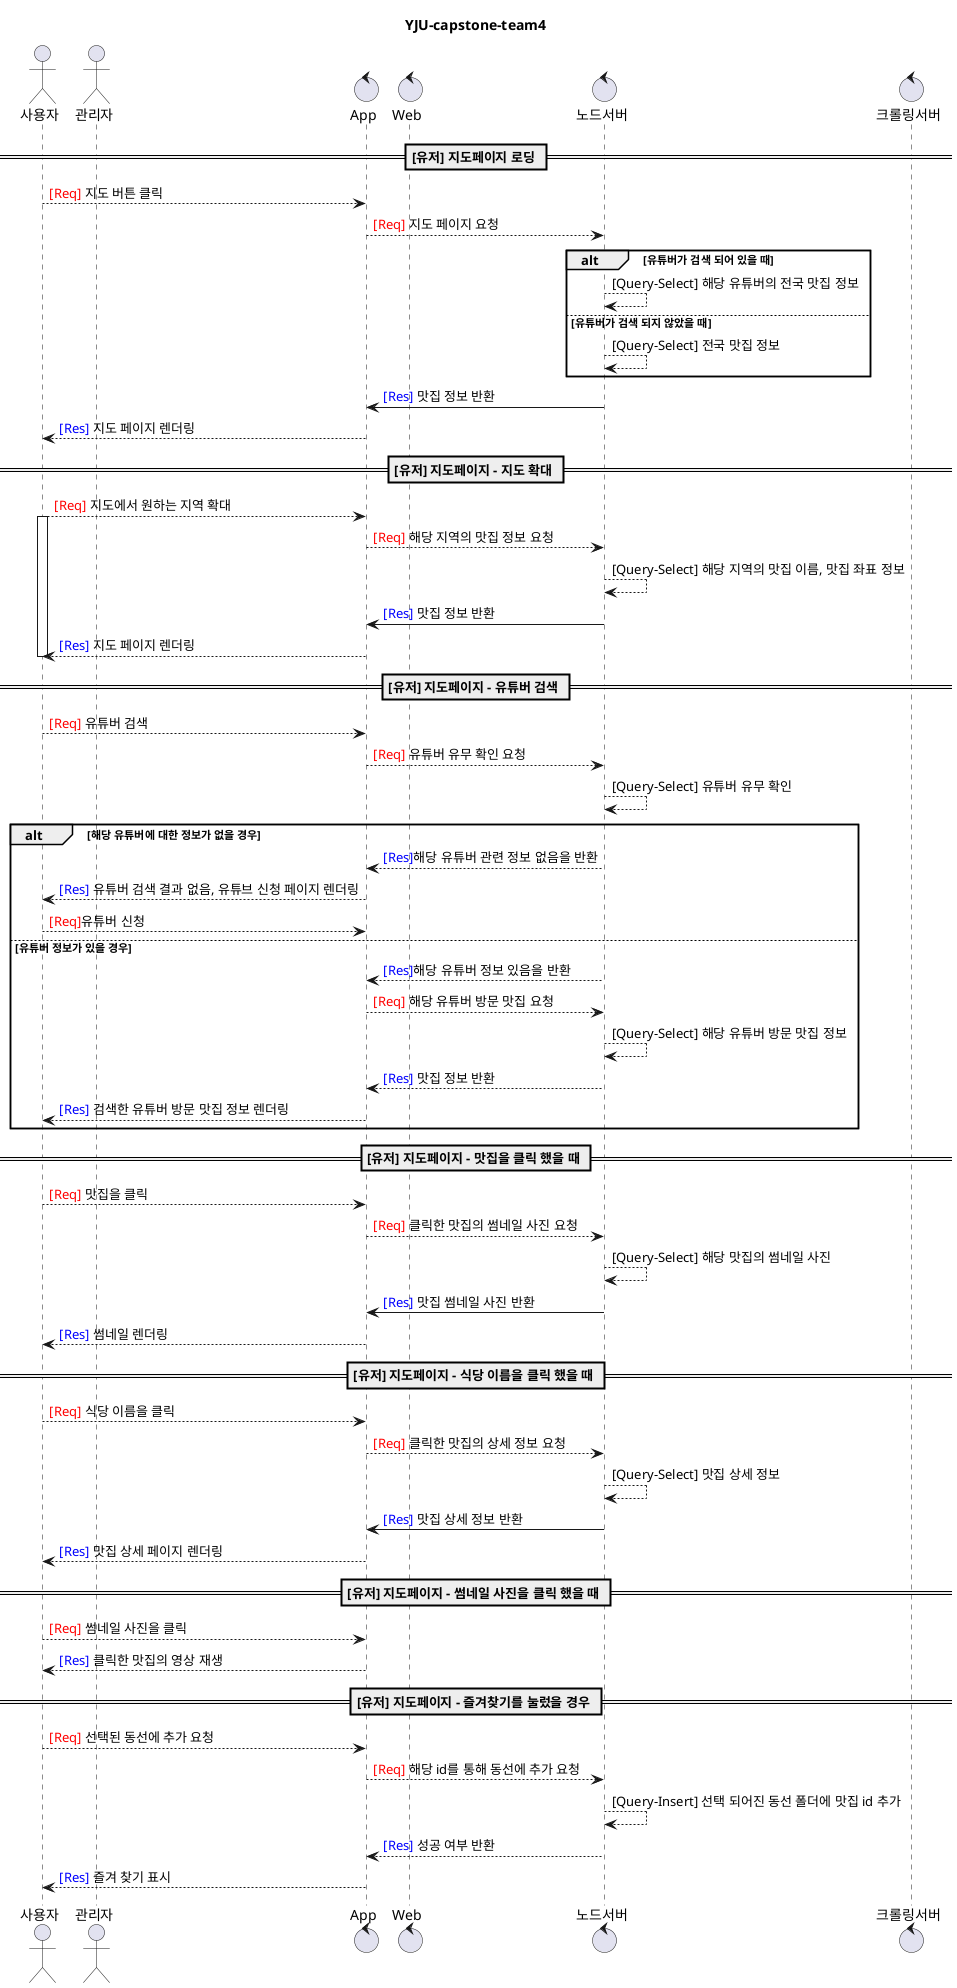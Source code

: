 지도 페이지
@startuml

title YJU-capstone-team4

actor 사용자 as User
actor 관리자 as Admin

control App
control Web
control 노드서버 as Node
control 크롤링서버 as Lamda

== [유저] 지도페이지 로딩 ==
User --> App : <font color=red>[Req]</font> 지도 버튼 클릭
App --> Node : <font color=red>[Req]</font> 지도 페이지 요청
    alt 유튜버가 검색 되어 있을 때
        Node --> Node : [Query-Select] 해당 유튜버의 전국 맛집 정보
    else 유튜버가 검색 되지 않았을 때
        Node --> Node : [Query-Select] 전국 맛집 정보
    end
Node -> App : <font color=blue>[Res]</font> 맛집 정보 반환
App --> User : <font color=blue>[Res]</font> 지도 페이지 렌더링

== [유저] 지도페이지 - 지도 확대 ==
User --> App : <font color=red>[Req]</font> 지도에서 원하는 지역 확대
activate User
App --> Node : <font color=red>[Req]</font> 해당 지역의 맛집 정보 요청
    Node --> Node : [Query-Select] 해당 지역의 맛집 이름, 맛집 좌표 정보
Node -> App : <font color=blue>[Res]</font> 맛집 정보 반환
App --> User : <font color=blue>[Res]</font> 지도 페이지 렌더링
deactivate User

== [유저] 지도페이지 - 유튜버 검색 ==
User --> App : <font color=red>[Req]</font> 유튜버 검색
App --> Node : <font color=red>[Req]</font> 유튜버 유무 확인 요청
    Node --> Node :  [Query-Select] 유튜버 유무 확인
        alt 해당 유튜버에 대한 정보가 없을 경우
            Node --> App : <font color=blue>[Res]</font>해당 유튜버 관련 정보 없음을 반환
            App --> User : <font color=blue>[Res]</font> 유튜버 검색 결과 없음, 유튜브 신청 페이지 렌더링 
            User --> App : <font color=red>[Req]</font>유튜버 신청
        else 유튜버 정보가 있을 경우
            Node --> App : <font color=blue>[Res]</font>해당 유튜버 정보 있음을 반환
            App --> Node : <font color=red>[Req]</font> 해당 유튜버 방문 맛집 요청
                Node --> Node : [Query-Select] 해당 유튜버 방문 맛집 정보
            Node --> App : <font color=blue>[Res]</font> 맛집 정보 반환
            App --> User : <font color=blue>[Res]</font> 검색한 유튜버 방문 맛집 정보 렌더링
        end

== [유저] 지도페이지 - 맛집을 클릭 했을 때 ==
User --> App : <font color=red>[Req]</font> 맛집을 클릭
App --> Node : <font color=red>[Req]</font> 클릭한 맛집의 썸네일 사진 요청
    Node --> Node : [Query-Select] 해당 맛집의 썸네일 사진
Node -> App : <font color=blue>[Res]</font> 맛집 썸네일 사진 반환
App --> User : <font color=blue>[Res]</font> 썸네일 렌더링

== [유저] 지도페이지 - 식당 이름을 클릭 했을 때 ==
User --> App : <font color=red>[Req]</font> 식당 이름을 클릭
App --> Node : <font color=red>[Req]</font> 클릭한 맛집의 상세 정보 요청
    Node --> Node : [Query-Select] 맛집 상세 정보
Node -> App : <font color=blue>[Res]</font> 맛집 상세 정보 반환
App --> User : <font color=blue>[Res]</font> 맛집 상세 페이지 렌더링

== [유저] 지도페이지 - 썸네일 사진을 클릭 했을 때 ==
User --> App : <font color=red>[Req]</font> 썸네일 사진을 클릭
App --> User : <font color=blue>[Res]</font> 클릭한 맛집의 영상 재생

== [유저] 지도페이지 - 즐겨찾기를 눌렀을 경우 ==
User --> App : <font color=red>[Req]</font> 선택된 동선에 추가 요청
App --> Node : <font color=red>[Req]</font> 해당 id를 통해 동선에 추가 요청
    Node --> Node : [Query-Insert] 선택 되어진 동선 폴더에 맛집 id 추가
Node --> App : <font color=blue>[Res]</font> 성공 여부 반환
App --> User : <font color=blue>[Res]</font> 즐겨 찾기 표시

@enduml